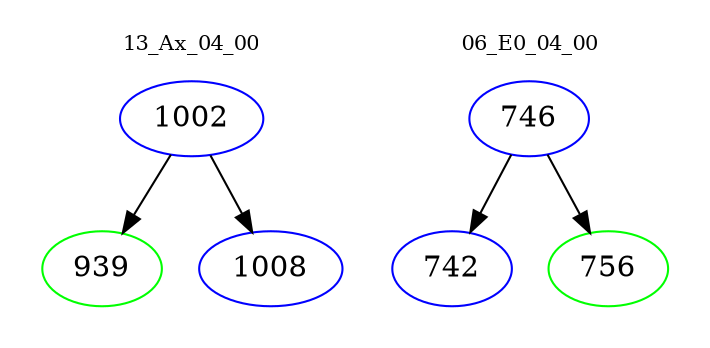 digraph{
subgraph cluster_0 {
color = white
label = "13_Ax_04_00";
fontsize=10;
T0_1002 [label="1002", color="blue"]
T0_1002 -> T0_939 [color="black"]
T0_939 [label="939", color="green"]
T0_1002 -> T0_1008 [color="black"]
T0_1008 [label="1008", color="blue"]
}
subgraph cluster_1 {
color = white
label = "06_E0_04_00";
fontsize=10;
T1_746 [label="746", color="blue"]
T1_746 -> T1_742 [color="black"]
T1_742 [label="742", color="blue"]
T1_746 -> T1_756 [color="black"]
T1_756 [label="756", color="green"]
}
}
